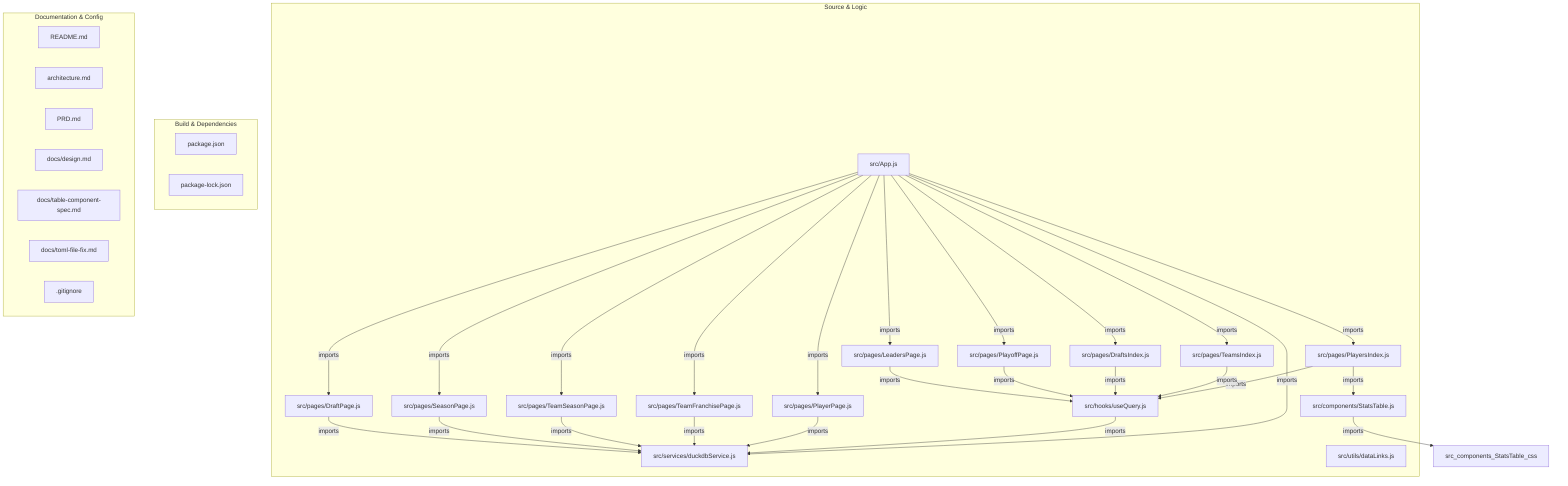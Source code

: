 graph TD;

subgraph "Source & Logic"
    src_App_js["src/App.js"]:::fileNode
    src_services_duckdbService_js["src/services/duckdbService.js"]:::fileNode
    src_hooks_useQuery_js["src/hooks/useQuery.js"]:::fileNode
    src_pages_PlayersIndex_js["src/pages/PlayersIndex.js"]:::fileNode
    src_pages_PlayerPage_js["src/pages/PlayerPage.js"]:::fileNode
    src_pages_TeamsIndex_js["src/pages/TeamsIndex.js"]:::fileNode
    src_pages_TeamFranchisePage_js["src/pages/TeamFranchisePage.js"]:::fileNode
    src_pages_TeamSeasonPage_js["src/pages/TeamSeasonPage.js"]:::fileNode
    src_pages_SeasonPage_js["src/pages/SeasonPage.js"]:::fileNode
    src_pages_DraftsIndex_js["src/pages/DraftsIndex.js"]:::fileNode
    src_pages_DraftPage_js["src/pages/DraftPage.js"]:::fileNode
    src_pages_PlayoffPage_js["src/pages/PlayoffPage.js"]:::fileNode
    src_pages_LeadersPage_js["src/pages/LeadersPage.js"]:::fileNode
    src_components_StatsTable_js["src/components/StatsTable.js"]:::fileNode
    src_utils_dataLinks_js["src/utils/dataLinks.js"]:::fileNode
end

subgraph "Build & Dependencies"
    package_json["package.json"]:::dependencyNode
    package_lock_json["package-lock.json"]:::dependencyNode
end

subgraph "Documentation & Config"
    README_md["README.md"]:::fileNode
    architecture_md["architecture.md"]:::fileNode
    PRD_md["PRD.md"]:::fileNode
    docs_design_md["docs/design.md"]:::fileNode
    docs_table_component_spec_md["docs/table-component-spec.md"]:::fileNode
    docs_toml_file_fix_md["docs/toml-file-fix.md"]:::fileNode
    _gitignore[".gitignore"]:::fileNode
end

src_App_js --"imports"--> src_services_duckdbService_js
src_App_js --"imports"--> src_pages_PlayersIndex_js
src_App_js --"imports"--> src_pages_PlayerPage_js
src_App_js --"imports"--> src_pages_TeamsIndex_js
src_App_js --"imports"--> src_pages_TeamFranchisePage_js
src_App_js --"imports"--> src_pages_TeamSeasonPage_js
src_App_js --"imports"--> src_pages_SeasonPage_js
src_App_js --"imports"--> src_pages_DraftsIndex_js
src_App_js --"imports"--> src_pages_DraftPage_js
src_App_js --"imports"--> src_pages_PlayoffPage_js
src_App_js --"imports"--> src_pages_LeadersPage_js

src_hooks_useQuery_js --"imports"--> src_services_duckdbService_js

src_pages_PlayersIndex_js --"imports"--> src_hooks_useQuery_js
src_pages_PlayersIndex_js --"imports"--> src_components_StatsTable_js
src_pages_PlayerPage_js --"imports"--> src_services_duckdbService_js
src_pages_TeamsIndex_js --"imports"--> src_hooks_useQuery_js
src_pages_TeamFranchisePage_js --"imports"--> src_services_duckdbService_js
src_pages_TeamSeasonPage_js --"imports"--> src_services_duckdbService_js
src_pages_SeasonPage_js --"imports"--> src_services_duckdbService_js
src_pages_DraftsIndex_js --"imports"--> src_hooks_useQuery_js
src_pages_DraftPage_js --"imports"--> src_services_duckdbService_js
src_pages_PlayoffPage_js --"imports"--> src_hooks_useQuery_js
src_pages_LeadersPage_js --"imports"--> src_hooks_useQuery_js

src_components_StatsTable_js --"imports"--> src_components_StatsTable_css